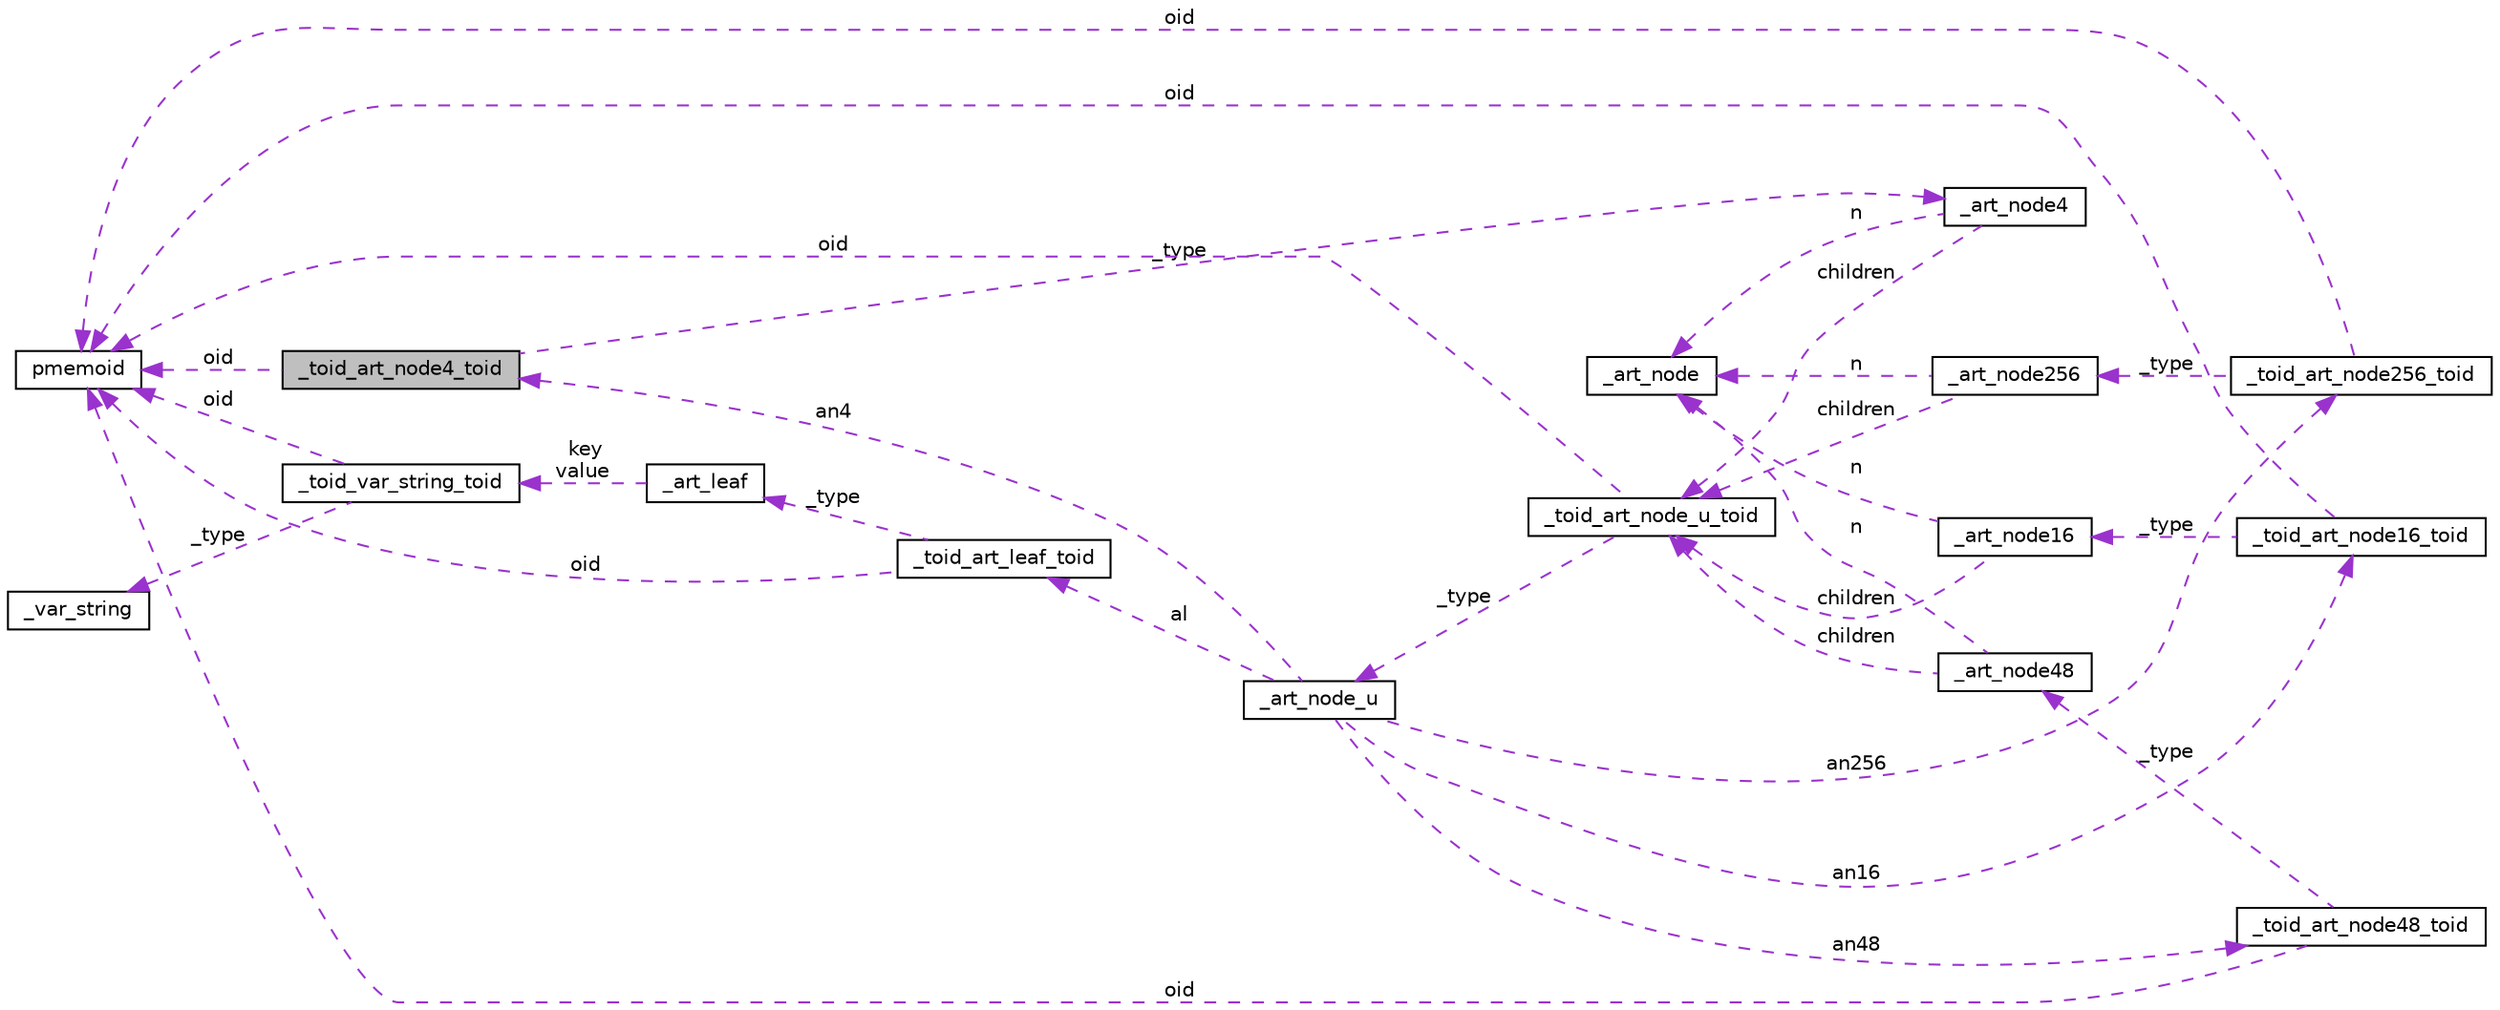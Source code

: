 digraph "_toid_art_node4_toid"
{
  edge [fontname="Helvetica",fontsize="10",labelfontname="Helvetica",labelfontsize="10"];
  node [fontname="Helvetica",fontsize="10",shape=record];
  rankdir="LR";
  Node1 [label="_toid_art_node4_toid",height=0.2,width=0.4,color="black", fillcolor="grey75", style="filled", fontcolor="black"];
  Node2 -> Node1 [dir="back",color="darkorchid3",fontsize="10",style="dashed",label=" _type" ,fontname="Helvetica"];
  Node2 [label="_art_node4",height=0.2,width=0.4,color="black", fillcolor="white", style="filled",URL="$struct__art__node4.html"];
  Node3 -> Node2 [dir="back",color="darkorchid3",fontsize="10",style="dashed",label=" children" ,fontname="Helvetica"];
  Node3 [label="_toid_art_node_u_toid",height=0.2,width=0.4,color="black", fillcolor="white", style="filled",URL="$union__toid__art__node__u__toid.html"];
  Node4 -> Node3 [dir="back",color="darkorchid3",fontsize="10",style="dashed",label=" oid" ,fontname="Helvetica"];
  Node4 [label="pmemoid",height=0.2,width=0.4,color="black", fillcolor="white", style="filled",URL="$structpmemoid.html"];
  Node5 -> Node3 [dir="back",color="darkorchid3",fontsize="10",style="dashed",label=" _type" ,fontname="Helvetica"];
  Node5 [label="_art_node_u",height=0.2,width=0.4,color="black", fillcolor="white", style="filled",URL="$struct__art__node__u.html"];
  Node6 -> Node5 [dir="back",color="darkorchid3",fontsize="10",style="dashed",label=" al" ,fontname="Helvetica"];
  Node6 [label="_toid_art_leaf_toid",height=0.2,width=0.4,color="black", fillcolor="white", style="filled",URL="$union__toid__art__leaf__toid.html"];
  Node7 -> Node6 [dir="back",color="darkorchid3",fontsize="10",style="dashed",label=" _type" ,fontname="Helvetica"];
  Node7 [label="_art_leaf",height=0.2,width=0.4,color="black", fillcolor="white", style="filled",URL="$struct__art__leaf.html"];
  Node8 -> Node7 [dir="back",color="darkorchid3",fontsize="10",style="dashed",label=" key\nvalue" ,fontname="Helvetica"];
  Node8 [label="_toid_var_string_toid",height=0.2,width=0.4,color="black", fillcolor="white", style="filled",URL="$union__toid__var__string__toid.html"];
  Node9 -> Node8 [dir="back",color="darkorchid3",fontsize="10",style="dashed",label=" _type" ,fontname="Helvetica"];
  Node9 [label="_var_string",height=0.2,width=0.4,color="black", fillcolor="white", style="filled",URL="$struct__var__string.html"];
  Node4 -> Node8 [dir="back",color="darkorchid3",fontsize="10",style="dashed",label=" oid" ,fontname="Helvetica"];
  Node4 -> Node6 [dir="back",color="darkorchid3",fontsize="10",style="dashed",label=" oid" ,fontname="Helvetica"];
  Node10 -> Node5 [dir="back",color="darkorchid3",fontsize="10",style="dashed",label=" an16" ,fontname="Helvetica"];
  Node10 [label="_toid_art_node16_toid",height=0.2,width=0.4,color="black", fillcolor="white", style="filled",URL="$union__toid__art__node16__toid.html"];
  Node11 -> Node10 [dir="back",color="darkorchid3",fontsize="10",style="dashed",label=" _type" ,fontname="Helvetica"];
  Node11 [label="_art_node16",height=0.2,width=0.4,color="black", fillcolor="white", style="filled",URL="$struct__art__node16.html"];
  Node3 -> Node11 [dir="back",color="darkorchid3",fontsize="10",style="dashed",label=" children" ,fontname="Helvetica"];
  Node12 -> Node11 [dir="back",color="darkorchid3",fontsize="10",style="dashed",label=" n" ,fontname="Helvetica"];
  Node12 [label="_art_node",height=0.2,width=0.4,color="black", fillcolor="white", style="filled",URL="$struct__art__node.html"];
  Node4 -> Node10 [dir="back",color="darkorchid3",fontsize="10",style="dashed",label=" oid" ,fontname="Helvetica"];
  Node1 -> Node5 [dir="back",color="darkorchid3",fontsize="10",style="dashed",label=" an4" ,fontname="Helvetica"];
  Node13 -> Node5 [dir="back",color="darkorchid3",fontsize="10",style="dashed",label=" an256" ,fontname="Helvetica"];
  Node13 [label="_toid_art_node256_toid",height=0.2,width=0.4,color="black", fillcolor="white", style="filled",URL="$union__toid__art__node256__toid.html"];
  Node14 -> Node13 [dir="back",color="darkorchid3",fontsize="10",style="dashed",label=" _type" ,fontname="Helvetica"];
  Node14 [label="_art_node256",height=0.2,width=0.4,color="black", fillcolor="white", style="filled",URL="$struct__art__node256.html"];
  Node3 -> Node14 [dir="back",color="darkorchid3",fontsize="10",style="dashed",label=" children" ,fontname="Helvetica"];
  Node12 -> Node14 [dir="back",color="darkorchid3",fontsize="10",style="dashed",label=" n" ,fontname="Helvetica"];
  Node4 -> Node13 [dir="back",color="darkorchid3",fontsize="10",style="dashed",label=" oid" ,fontname="Helvetica"];
  Node15 -> Node5 [dir="back",color="darkorchid3",fontsize="10",style="dashed",label=" an48" ,fontname="Helvetica"];
  Node15 [label="_toid_art_node48_toid",height=0.2,width=0.4,color="black", fillcolor="white", style="filled",URL="$union__toid__art__node48__toid.html"];
  Node4 -> Node15 [dir="back",color="darkorchid3",fontsize="10",style="dashed",label=" oid" ,fontname="Helvetica"];
  Node16 -> Node15 [dir="back",color="darkorchid3",fontsize="10",style="dashed",label=" _type" ,fontname="Helvetica"];
  Node16 [label="_art_node48",height=0.2,width=0.4,color="black", fillcolor="white", style="filled",URL="$struct__art__node48.html"];
  Node3 -> Node16 [dir="back",color="darkorchid3",fontsize="10",style="dashed",label=" children" ,fontname="Helvetica"];
  Node12 -> Node16 [dir="back",color="darkorchid3",fontsize="10",style="dashed",label=" n" ,fontname="Helvetica"];
  Node12 -> Node2 [dir="back",color="darkorchid3",fontsize="10",style="dashed",label=" n" ,fontname="Helvetica"];
  Node4 -> Node1 [dir="back",color="darkorchid3",fontsize="10",style="dashed",label=" oid" ,fontname="Helvetica"];
}
